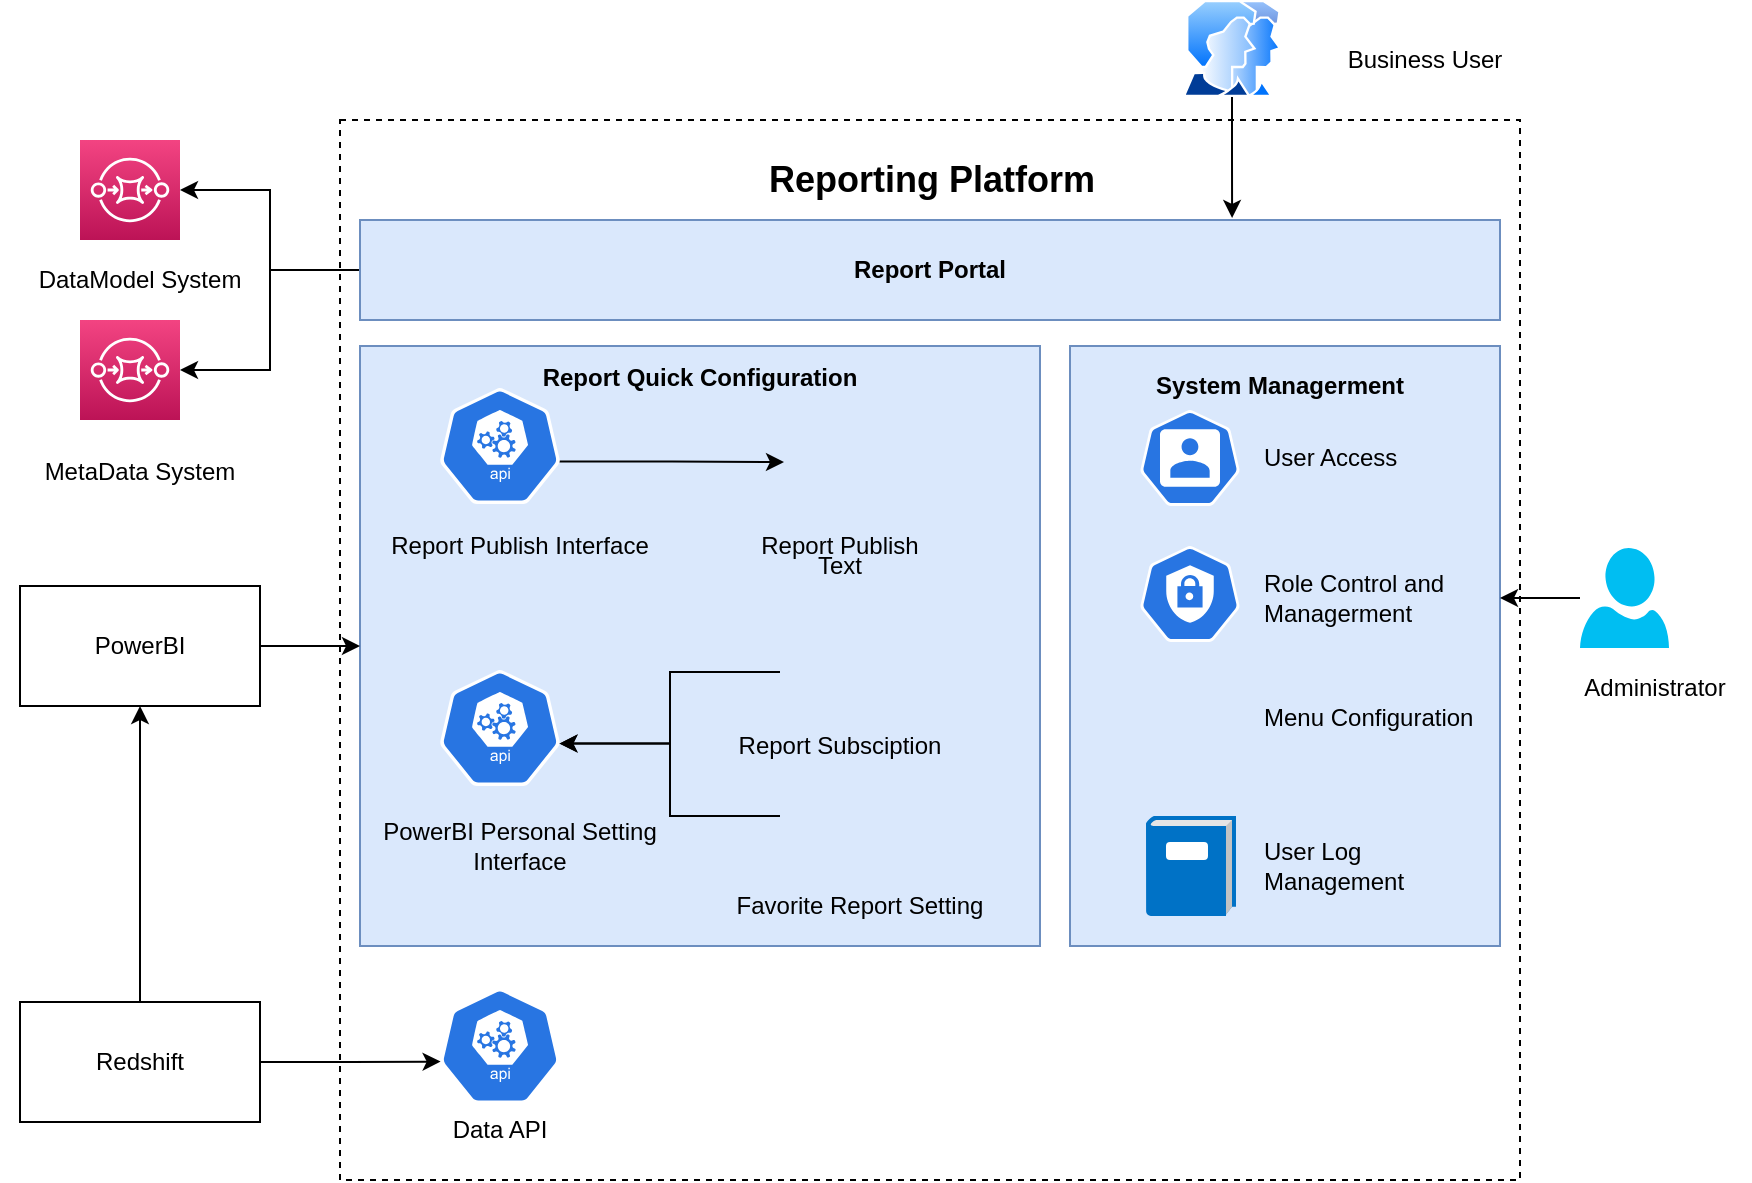 <mxfile version="13.7.5" type="github">
  <diagram id="Qlhy_yotKrb5slSAqrTe" name="第 1 页">
    <mxGraphModel dx="1384" dy="733" grid="1" gridSize="10" guides="1" tooltips="1" connect="1" arrows="1" fold="1" page="1" pageScale="1" pageWidth="827" pageHeight="1169" math="0" shadow="0">
      <root>
        <mxCell id="0" />
        <mxCell id="1" parent="0" />
        <mxCell id="jbhrJ_1sI7Op_4E3571n-1" value="" style="rounded=0;whiteSpace=wrap;html=1;dashed=1;" vertex="1" parent="1">
          <mxGeometry x="210" y="80" width="590" height="530" as="geometry" />
        </mxCell>
        <mxCell id="jbhrJ_1sI7Op_4E3571n-2" value="" style="rounded=0;whiteSpace=wrap;html=1;fillColor=#dae8fc;strokeColor=#6c8ebf;" vertex="1" parent="1">
          <mxGeometry x="575" y="193" width="215" height="300" as="geometry" />
        </mxCell>
        <mxCell id="jbhrJ_1sI7Op_4E3571n-3" value="" style="rounded=0;whiteSpace=wrap;html=1;fillColor=#dae8fc;strokeColor=#6c8ebf;" vertex="1" parent="1">
          <mxGeometry x="220" y="193" width="340" height="300" as="geometry" />
        </mxCell>
        <mxCell id="jbhrJ_1sI7Op_4E3571n-4" style="edgeStyle=orthogonalEdgeStyle;rounded=0;orthogonalLoop=1;jettySize=auto;html=1;exitX=0;exitY=0.5;exitDx=0;exitDy=0;" edge="1" parent="1" source="jbhrJ_1sI7Op_4E3571n-6" target="jbhrJ_1sI7Op_4E3571n-30">
          <mxGeometry relative="1" as="geometry" />
        </mxCell>
        <mxCell id="jbhrJ_1sI7Op_4E3571n-5" style="edgeStyle=orthogonalEdgeStyle;rounded=0;orthogonalLoop=1;jettySize=auto;html=1;exitX=0;exitY=0.5;exitDx=0;exitDy=0;" edge="1" parent="1" source="jbhrJ_1sI7Op_4E3571n-6" target="jbhrJ_1sI7Op_4E3571n-31">
          <mxGeometry relative="1" as="geometry" />
        </mxCell>
        <mxCell id="jbhrJ_1sI7Op_4E3571n-6" value="&lt;b&gt;Report Portal&lt;/b&gt;" style="rounded=0;whiteSpace=wrap;html=1;fillColor=#dae8fc;strokeColor=#6c8ebf;" vertex="1" parent="1">
          <mxGeometry x="220" y="130" width="570" height="50" as="geometry" />
        </mxCell>
        <mxCell id="jbhrJ_1sI7Op_4E3571n-7" style="edgeStyle=orthogonalEdgeStyle;rounded=0;orthogonalLoop=1;jettySize=auto;html=1;exitX=0.995;exitY=0.63;exitDx=0;exitDy=0;exitPerimeter=0;" edge="1" parent="1" source="jbhrJ_1sI7Op_4E3571n-8" target="jbhrJ_1sI7Op_4E3571n-14">
          <mxGeometry relative="1" as="geometry" />
        </mxCell>
        <mxCell id="jbhrJ_1sI7Op_4E3571n-8" value="" style="html=1;dashed=0;whitespace=wrap;fillColor=#2875E2;strokeColor=#ffffff;points=[[0.005,0.63,0],[0.1,0.2,0],[0.9,0.2,0],[0.5,0,0],[0.995,0.63,0],[0.72,0.99,0],[0.5,1,0],[0.28,0.99,0]];shape=mxgraph.kubernetes.icon;prIcon=api" vertex="1" parent="1">
          <mxGeometry x="260" y="213" width="60" height="60" as="geometry" />
        </mxCell>
        <mxCell id="jbhrJ_1sI7Op_4E3571n-9" value="" style="html=1;dashed=0;whitespace=wrap;fillColor=#2875E2;strokeColor=#ffffff;points=[[0.005,0.63,0],[0.1,0.2,0],[0.9,0.2,0],[0.5,0,0],[0.995,0.63,0],[0.72,0.99,0],[0.5,1,0],[0.28,0.99,0]];shape=mxgraph.kubernetes.icon;prIcon=api" vertex="1" parent="1">
          <mxGeometry x="260" y="354" width="60" height="60" as="geometry" />
        </mxCell>
        <mxCell id="jbhrJ_1sI7Op_4E3571n-10" value="" style="html=1;dashed=0;whitespace=wrap;fillColor=#2875E2;strokeColor=#ffffff;points=[[0.005,0.63,0],[0.1,0.2,0],[0.9,0.2,0],[0.5,0,0],[0.995,0.63,0],[0.72,0.99,0],[0.5,1,0],[0.28,0.99,0]];shape=mxgraph.kubernetes.icon;prIcon=api" vertex="1" parent="1">
          <mxGeometry x="260" y="513" width="60" height="60" as="geometry" />
        </mxCell>
        <mxCell id="jbhrJ_1sI7Op_4E3571n-11" value="Report Publish Interface" style="text;html=1;strokeColor=none;fillColor=none;align=center;verticalAlign=middle;whiteSpace=wrap;rounded=0;" vertex="1" parent="1">
          <mxGeometry x="230" y="283" width="140" height="20" as="geometry" />
        </mxCell>
        <mxCell id="jbhrJ_1sI7Op_4E3571n-12" value="PowerBI Personal Setting Interface" style="text;html=1;strokeColor=none;fillColor=none;align=center;verticalAlign=middle;whiteSpace=wrap;rounded=0;" vertex="1" parent="1">
          <mxGeometry x="230" y="433" width="140" height="20" as="geometry" />
        </mxCell>
        <mxCell id="jbhrJ_1sI7Op_4E3571n-13" value="Data API" style="text;html=1;strokeColor=none;fillColor=none;align=center;verticalAlign=middle;whiteSpace=wrap;rounded=0;" vertex="1" parent="1">
          <mxGeometry x="220" y="575" width="140" height="20" as="geometry" />
        </mxCell>
        <mxCell id="jbhrJ_1sI7Op_4E3571n-14" value="" style="shape=image;html=1;verticalAlign=top;verticalLabelPosition=bottom;labelBackgroundColor=#ffffff;imageAspect=0;aspect=fixed;image=https://cdn4.iconfinder.com/data/icons/pc_de_hamburg_icon_pack/32x32/publish.png" vertex="1" parent="1">
          <mxGeometry x="432" y="226" width="50" height="50" as="geometry" />
        </mxCell>
        <mxCell id="jbhrJ_1sI7Op_4E3571n-15" value="Report Publish" style="text;html=1;strokeColor=none;fillColor=none;align=center;verticalAlign=middle;whiteSpace=wrap;rounded=0;" vertex="1" parent="1">
          <mxGeometry x="390" y="283" width="140" height="20" as="geometry" />
        </mxCell>
        <mxCell id="jbhrJ_1sI7Op_4E3571n-16" style="edgeStyle=orthogonalEdgeStyle;rounded=0;orthogonalLoop=1;jettySize=auto;html=1;exitX=0;exitY=0.5;exitDx=0;exitDy=0;entryX=0.995;entryY=0.63;entryDx=0;entryDy=0;entryPerimeter=0;" edge="1" parent="1" source="jbhrJ_1sI7Op_4E3571n-17" target="jbhrJ_1sI7Op_4E3571n-9">
          <mxGeometry relative="1" as="geometry" />
        </mxCell>
        <mxCell id="jbhrJ_1sI7Op_4E3571n-17" value="" style="shape=image;html=1;verticalAlign=top;verticalLabelPosition=bottom;labelBackgroundColor=#ffffff;imageAspect=0;aspect=fixed;image=https://cdn4.iconfinder.com/data/icons/adobe-apps/512/Creative_cloud-128.png" vertex="1" parent="1">
          <mxGeometry x="430" y="329" width="54" height="54" as="geometry" />
        </mxCell>
        <mxCell id="jbhrJ_1sI7Op_4E3571n-18" style="edgeStyle=orthogonalEdgeStyle;rounded=0;orthogonalLoop=1;jettySize=auto;html=1;exitX=0;exitY=0.5;exitDx=0;exitDy=0;entryX=0.995;entryY=0.63;entryDx=0;entryDy=0;entryPerimeter=0;" edge="1" parent="1" source="jbhrJ_1sI7Op_4E3571n-19" target="jbhrJ_1sI7Op_4E3571n-9">
          <mxGeometry relative="1" as="geometry" />
        </mxCell>
        <mxCell id="jbhrJ_1sI7Op_4E3571n-19" value="" style="shape=image;html=1;verticalAlign=top;verticalLabelPosition=bottom;labelBackgroundColor=#ffffff;imageAspect=0;aspect=fixed;image=https://cdn2.iconfinder.com/data/icons/free-1/128/Favorite__star-128.png" vertex="1" parent="1">
          <mxGeometry x="430" y="403" width="50" height="50" as="geometry" />
        </mxCell>
        <mxCell id="jbhrJ_1sI7Op_4E3571n-20" value="Report Subsciption" style="text;html=1;strokeColor=none;fillColor=none;align=center;verticalAlign=middle;whiteSpace=wrap;rounded=0;" vertex="1" parent="1">
          <mxGeometry x="390" y="383" width="140" height="20" as="geometry" />
        </mxCell>
        <mxCell id="jbhrJ_1sI7Op_4E3571n-21" value="Favorite Report Setting" style="text;html=1;strokeColor=none;fillColor=none;align=center;verticalAlign=middle;whiteSpace=wrap;rounded=0;" vertex="1" parent="1">
          <mxGeometry x="400" y="463" width="140" height="20" as="geometry" />
        </mxCell>
        <mxCell id="jbhrJ_1sI7Op_4E3571n-22" value="" style="html=1;dashed=0;whitespace=wrap;fillColor=#2875E2;strokeColor=#ffffff;points=[[0.005,0.63,0],[0.1,0.2,0],[0.9,0.2,0],[0.5,0,0],[0.995,0.63,0],[0.72,0.99,0],[0.5,1,0],[0.28,0.99,0]];shape=mxgraph.kubernetes.icon;prIcon=user" vertex="1" parent="1">
          <mxGeometry x="610" y="225" width="50" height="48" as="geometry" />
        </mxCell>
        <mxCell id="jbhrJ_1sI7Op_4E3571n-23" value="" style="html=1;dashed=0;whitespace=wrap;fillColor=#2875E2;strokeColor=#ffffff;points=[[0.005,0.63,0],[0.1,0.2,0],[0.9,0.2,0],[0.5,0,0],[0.995,0.63,0],[0.72,0.99,0],[0.5,1,0],[0.28,0.99,0]];shape=mxgraph.kubernetes.icon;prIcon=c_role" vertex="1" parent="1">
          <mxGeometry x="610" y="293" width="50" height="48" as="geometry" />
        </mxCell>
        <mxCell id="jbhrJ_1sI7Op_4E3571n-24" value="" style="shape=image;html=1;verticalAlign=top;verticalLabelPosition=bottom;labelBackgroundColor=#ffffff;imageAspect=0;aspect=fixed;image=https://cdn4.iconfinder.com/data/icons/wirecons-free-vector-icons/32/menu-alt-128.png" vertex="1" parent="1">
          <mxGeometry x="611" y="354" width="49" height="49" as="geometry" />
        </mxCell>
        <mxCell id="jbhrJ_1sI7Op_4E3571n-25" value="" style="aspect=fixed;html=1;points=[];align=center;image;fontSize=12;image=img/lib/mscae/Log.svg;" vertex="1" parent="1">
          <mxGeometry x="613" y="428" width="45" height="50" as="geometry" />
        </mxCell>
        <mxCell id="jbhrJ_1sI7Op_4E3571n-26" value="User Access" style="text;html=1;strokeColor=none;fillColor=none;align=left;verticalAlign=middle;whiteSpace=wrap;rounded=0;" vertex="1" parent="1">
          <mxGeometry x="670" y="239" width="110" height="20" as="geometry" />
        </mxCell>
        <mxCell id="jbhrJ_1sI7Op_4E3571n-27" value="Role Control and Managerment" style="text;html=1;strokeColor=none;fillColor=none;align=left;verticalAlign=middle;whiteSpace=wrap;rounded=0;" vertex="1" parent="1">
          <mxGeometry x="670" y="309" width="110" height="20" as="geometry" />
        </mxCell>
        <mxCell id="jbhrJ_1sI7Op_4E3571n-28" value="Menu Configuration" style="text;html=1;strokeColor=none;fillColor=none;align=left;verticalAlign=middle;whiteSpace=wrap;rounded=0;" vertex="1" parent="1">
          <mxGeometry x="670" y="368.5" width="110" height="20" as="geometry" />
        </mxCell>
        <mxCell id="jbhrJ_1sI7Op_4E3571n-29" value="User Log Management" style="text;html=1;strokeColor=none;fillColor=none;align=left;verticalAlign=middle;whiteSpace=wrap;rounded=0;" vertex="1" parent="1">
          <mxGeometry x="670" y="443" width="110" height="20" as="geometry" />
        </mxCell>
        <mxCell id="jbhrJ_1sI7Op_4E3571n-30" value="" style="outlineConnect=0;fontColor=#232F3E;gradientColor=#F34482;gradientDirection=north;fillColor=#BC1356;strokeColor=#ffffff;dashed=0;verticalLabelPosition=bottom;verticalAlign=top;align=center;html=1;fontSize=12;fontStyle=0;aspect=fixed;shape=mxgraph.aws4.resourceIcon;resIcon=mxgraph.aws4.sqs;" vertex="1" parent="1">
          <mxGeometry x="80" y="90" width="50" height="50" as="geometry" />
        </mxCell>
        <mxCell id="jbhrJ_1sI7Op_4E3571n-31" value="" style="outlineConnect=0;fontColor=#232F3E;gradientColor=#F34482;gradientDirection=north;fillColor=#BC1356;strokeColor=#ffffff;dashed=0;verticalLabelPosition=bottom;verticalAlign=top;align=center;html=1;fontSize=12;fontStyle=0;aspect=fixed;shape=mxgraph.aws4.resourceIcon;resIcon=mxgraph.aws4.sqs;" vertex="1" parent="1">
          <mxGeometry x="80" y="180" width="50" height="50" as="geometry" />
        </mxCell>
        <mxCell id="jbhrJ_1sI7Op_4E3571n-32" value="DataModel System" style="text;html=1;strokeColor=none;fillColor=none;align=center;verticalAlign=middle;whiteSpace=wrap;rounded=0;" vertex="1" parent="1">
          <mxGeometry x="40" y="150" width="140" height="20" as="geometry" />
        </mxCell>
        <mxCell id="jbhrJ_1sI7Op_4E3571n-33" value="MetaData System" style="text;html=1;strokeColor=none;fillColor=none;align=center;verticalAlign=middle;whiteSpace=wrap;rounded=0;" vertex="1" parent="1">
          <mxGeometry x="40" y="246" width="140" height="20" as="geometry" />
        </mxCell>
        <mxCell id="jbhrJ_1sI7Op_4E3571n-34" style="edgeStyle=orthogonalEdgeStyle;rounded=0;orthogonalLoop=1;jettySize=auto;html=1;exitX=1;exitY=0.5;exitDx=0;exitDy=0;" edge="1" parent="1" source="jbhrJ_1sI7Op_4E3571n-35" target="jbhrJ_1sI7Op_4E3571n-3">
          <mxGeometry relative="1" as="geometry" />
        </mxCell>
        <mxCell id="jbhrJ_1sI7Op_4E3571n-35" value="PowerBI" style="rounded=0;whiteSpace=wrap;html=1;" vertex="1" parent="1">
          <mxGeometry x="50" y="313" width="120" height="60" as="geometry" />
        </mxCell>
        <mxCell id="jbhrJ_1sI7Op_4E3571n-36" style="edgeStyle=orthogonalEdgeStyle;rounded=0;orthogonalLoop=1;jettySize=auto;html=1;exitX=1;exitY=0.5;exitDx=0;exitDy=0;entryX=0.005;entryY=0.63;entryDx=0;entryDy=0;entryPerimeter=0;" edge="1" parent="1" source="jbhrJ_1sI7Op_4E3571n-38" target="jbhrJ_1sI7Op_4E3571n-10">
          <mxGeometry relative="1" as="geometry" />
        </mxCell>
        <mxCell id="jbhrJ_1sI7Op_4E3571n-37" style="edgeStyle=orthogonalEdgeStyle;rounded=0;orthogonalLoop=1;jettySize=auto;html=1;exitX=0.5;exitY=0;exitDx=0;exitDy=0;entryX=0.5;entryY=1;entryDx=0;entryDy=0;" edge="1" parent="1" source="jbhrJ_1sI7Op_4E3571n-38" target="jbhrJ_1sI7Op_4E3571n-35">
          <mxGeometry relative="1" as="geometry" />
        </mxCell>
        <mxCell id="jbhrJ_1sI7Op_4E3571n-38" value="Redshift" style="rounded=0;whiteSpace=wrap;html=1;" vertex="1" parent="1">
          <mxGeometry x="50" y="521" width="120" height="60" as="geometry" />
        </mxCell>
        <mxCell id="jbhrJ_1sI7Op_4E3571n-39" value="&lt;b&gt;Report Quick Configuration&lt;/b&gt;" style="text;html=1;strokeColor=none;fillColor=none;align=center;verticalAlign=middle;whiteSpace=wrap;rounded=0;" vertex="1" parent="1">
          <mxGeometry x="290" y="199" width="200" height="20" as="geometry" />
        </mxCell>
        <mxCell id="jbhrJ_1sI7Op_4E3571n-40" value="&lt;b&gt;System Managerment&lt;/b&gt;" style="text;html=1;strokeColor=none;fillColor=none;align=center;verticalAlign=middle;whiteSpace=wrap;rounded=0;" vertex="1" parent="1">
          <mxGeometry x="580" y="203" width="200" height="20" as="geometry" />
        </mxCell>
        <mxCell id="jbhrJ_1sI7Op_4E3571n-41" value="Text" style="text;html=1;strokeColor=none;fillColor=none;align=center;verticalAlign=middle;whiteSpace=wrap;rounded=0;" vertex="1" parent="1">
          <mxGeometry x="440" y="293" width="40" height="20" as="geometry" />
        </mxCell>
        <mxCell id="jbhrJ_1sI7Op_4E3571n-42" value="&lt;b&gt;&lt;font style=&quot;font-size: 18px&quot;&gt;Reporting Platform&lt;/font&gt;&lt;/b&gt;" style="text;html=1;strokeColor=none;fillColor=none;align=center;verticalAlign=middle;whiteSpace=wrap;rounded=0;" vertex="1" parent="1">
          <mxGeometry x="401" y="100" width="210" height="20" as="geometry" />
        </mxCell>
        <mxCell id="jbhrJ_1sI7Op_4E3571n-43" style="edgeStyle=orthogonalEdgeStyle;rounded=0;orthogonalLoop=1;jettySize=auto;html=1;exitX=0.5;exitY=1;exitDx=0;exitDy=0;entryX=0.765;entryY=-0.02;entryDx=0;entryDy=0;entryPerimeter=0;" edge="1" parent="1" source="jbhrJ_1sI7Op_4E3571n-44" target="jbhrJ_1sI7Op_4E3571n-6">
          <mxGeometry relative="1" as="geometry" />
        </mxCell>
        <mxCell id="jbhrJ_1sI7Op_4E3571n-44" value="" style="aspect=fixed;perimeter=ellipsePerimeter;html=1;align=center;shadow=0;dashed=0;spacingTop=3;image;image=img/lib/active_directory/user_accounts.svg;" vertex="1" parent="1">
          <mxGeometry x="631" y="20" width="50" height="48.5" as="geometry" />
        </mxCell>
        <mxCell id="jbhrJ_1sI7Op_4E3571n-45" value="" style="edgeStyle=orthogonalEdgeStyle;rounded=0;orthogonalLoop=1;jettySize=auto;html=1;" edge="1" parent="1" source="jbhrJ_1sI7Op_4E3571n-46">
          <mxGeometry relative="1" as="geometry">
            <mxPoint x="790" y="319" as="targetPoint" />
          </mxGeometry>
        </mxCell>
        <mxCell id="jbhrJ_1sI7Op_4E3571n-46" value="" style="verticalLabelPosition=bottom;html=1;verticalAlign=top;align=center;strokeColor=none;fillColor=#00BEF2;shape=mxgraph.azure.user;" vertex="1" parent="1">
          <mxGeometry x="830" y="294" width="44.5" height="50" as="geometry" />
        </mxCell>
        <mxCell id="jbhrJ_1sI7Op_4E3571n-47" value="Business User" style="text;html=1;strokeColor=none;fillColor=none;align=center;verticalAlign=middle;whiteSpace=wrap;rounded=0;" vertex="1" parent="1">
          <mxGeometry x="705" y="40" width="95" height="20" as="geometry" />
        </mxCell>
        <mxCell id="jbhrJ_1sI7Op_4E3571n-48" value="Administrator" style="text;html=1;strokeColor=none;fillColor=none;align=center;verticalAlign=middle;whiteSpace=wrap;rounded=0;" vertex="1" parent="1">
          <mxGeometry x="820" y="354" width="95" height="20" as="geometry" />
        </mxCell>
      </root>
    </mxGraphModel>
  </diagram>
</mxfile>
